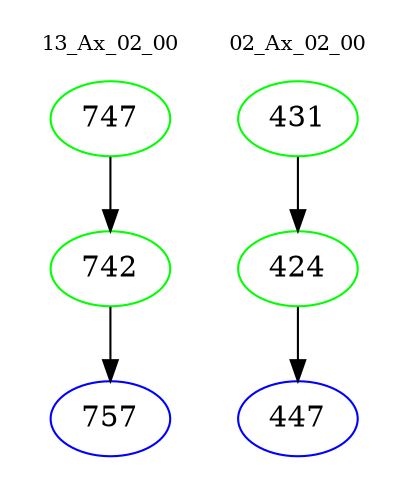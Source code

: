 digraph{
subgraph cluster_0 {
color = white
label = "13_Ax_02_00";
fontsize=10;
T0_747 [label="747", color="green"]
T0_747 -> T0_742 [color="black"]
T0_742 [label="742", color="green"]
T0_742 -> T0_757 [color="black"]
T0_757 [label="757", color="blue"]
}
subgraph cluster_1 {
color = white
label = "02_Ax_02_00";
fontsize=10;
T1_431 [label="431", color="green"]
T1_431 -> T1_424 [color="black"]
T1_424 [label="424", color="green"]
T1_424 -> T1_447 [color="black"]
T1_447 [label="447", color="blue"]
}
}
